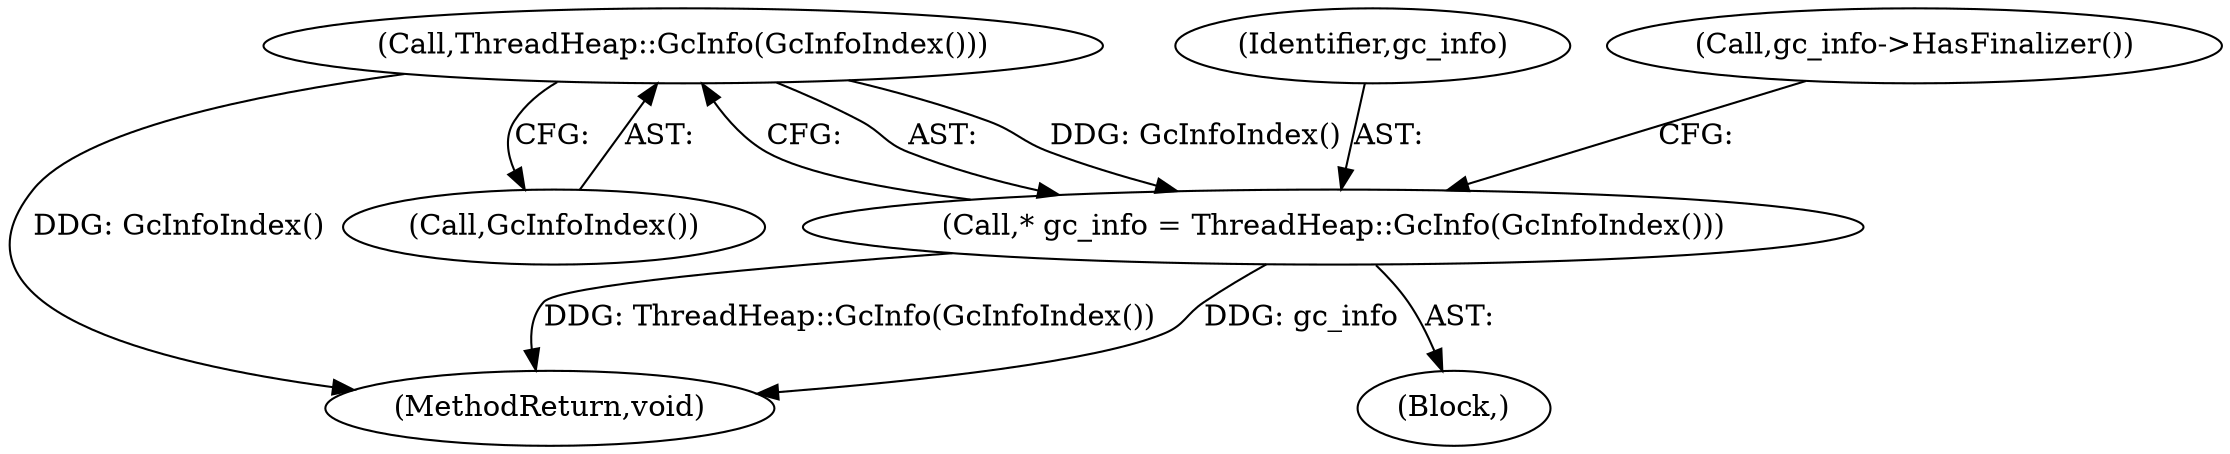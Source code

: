 digraph "0_Chrome_20b65d00ca3d8696430e22efad7485366f8c3a21_4@API" {
"1000109" [label="(Call,ThreadHeap::GcInfo(GcInfoIndex()))"];
"1000107" [label="(Call,* gc_info = ThreadHeap::GcInfo(GcInfoIndex()))"];
"1000109" [label="(Call,ThreadHeap::GcInfo(GcInfoIndex()))"];
"1000118" [label="(MethodReturn,void)"];
"1000108" [label="(Identifier,gc_info)"];
"1000112" [label="(Call,gc_info->HasFinalizer())"];
"1000103" [label="(Block,)"];
"1000107" [label="(Call,* gc_info = ThreadHeap::GcInfo(GcInfoIndex()))"];
"1000110" [label="(Call,GcInfoIndex())"];
"1000109" -> "1000107"  [label="AST: "];
"1000109" -> "1000110"  [label="CFG: "];
"1000110" -> "1000109"  [label="AST: "];
"1000107" -> "1000109"  [label="CFG: "];
"1000109" -> "1000118"  [label="DDG: GcInfoIndex()"];
"1000109" -> "1000107"  [label="DDG: GcInfoIndex()"];
"1000107" -> "1000103"  [label="AST: "];
"1000108" -> "1000107"  [label="AST: "];
"1000112" -> "1000107"  [label="CFG: "];
"1000107" -> "1000118"  [label="DDG: gc_info"];
"1000107" -> "1000118"  [label="DDG: ThreadHeap::GcInfo(GcInfoIndex())"];
}
